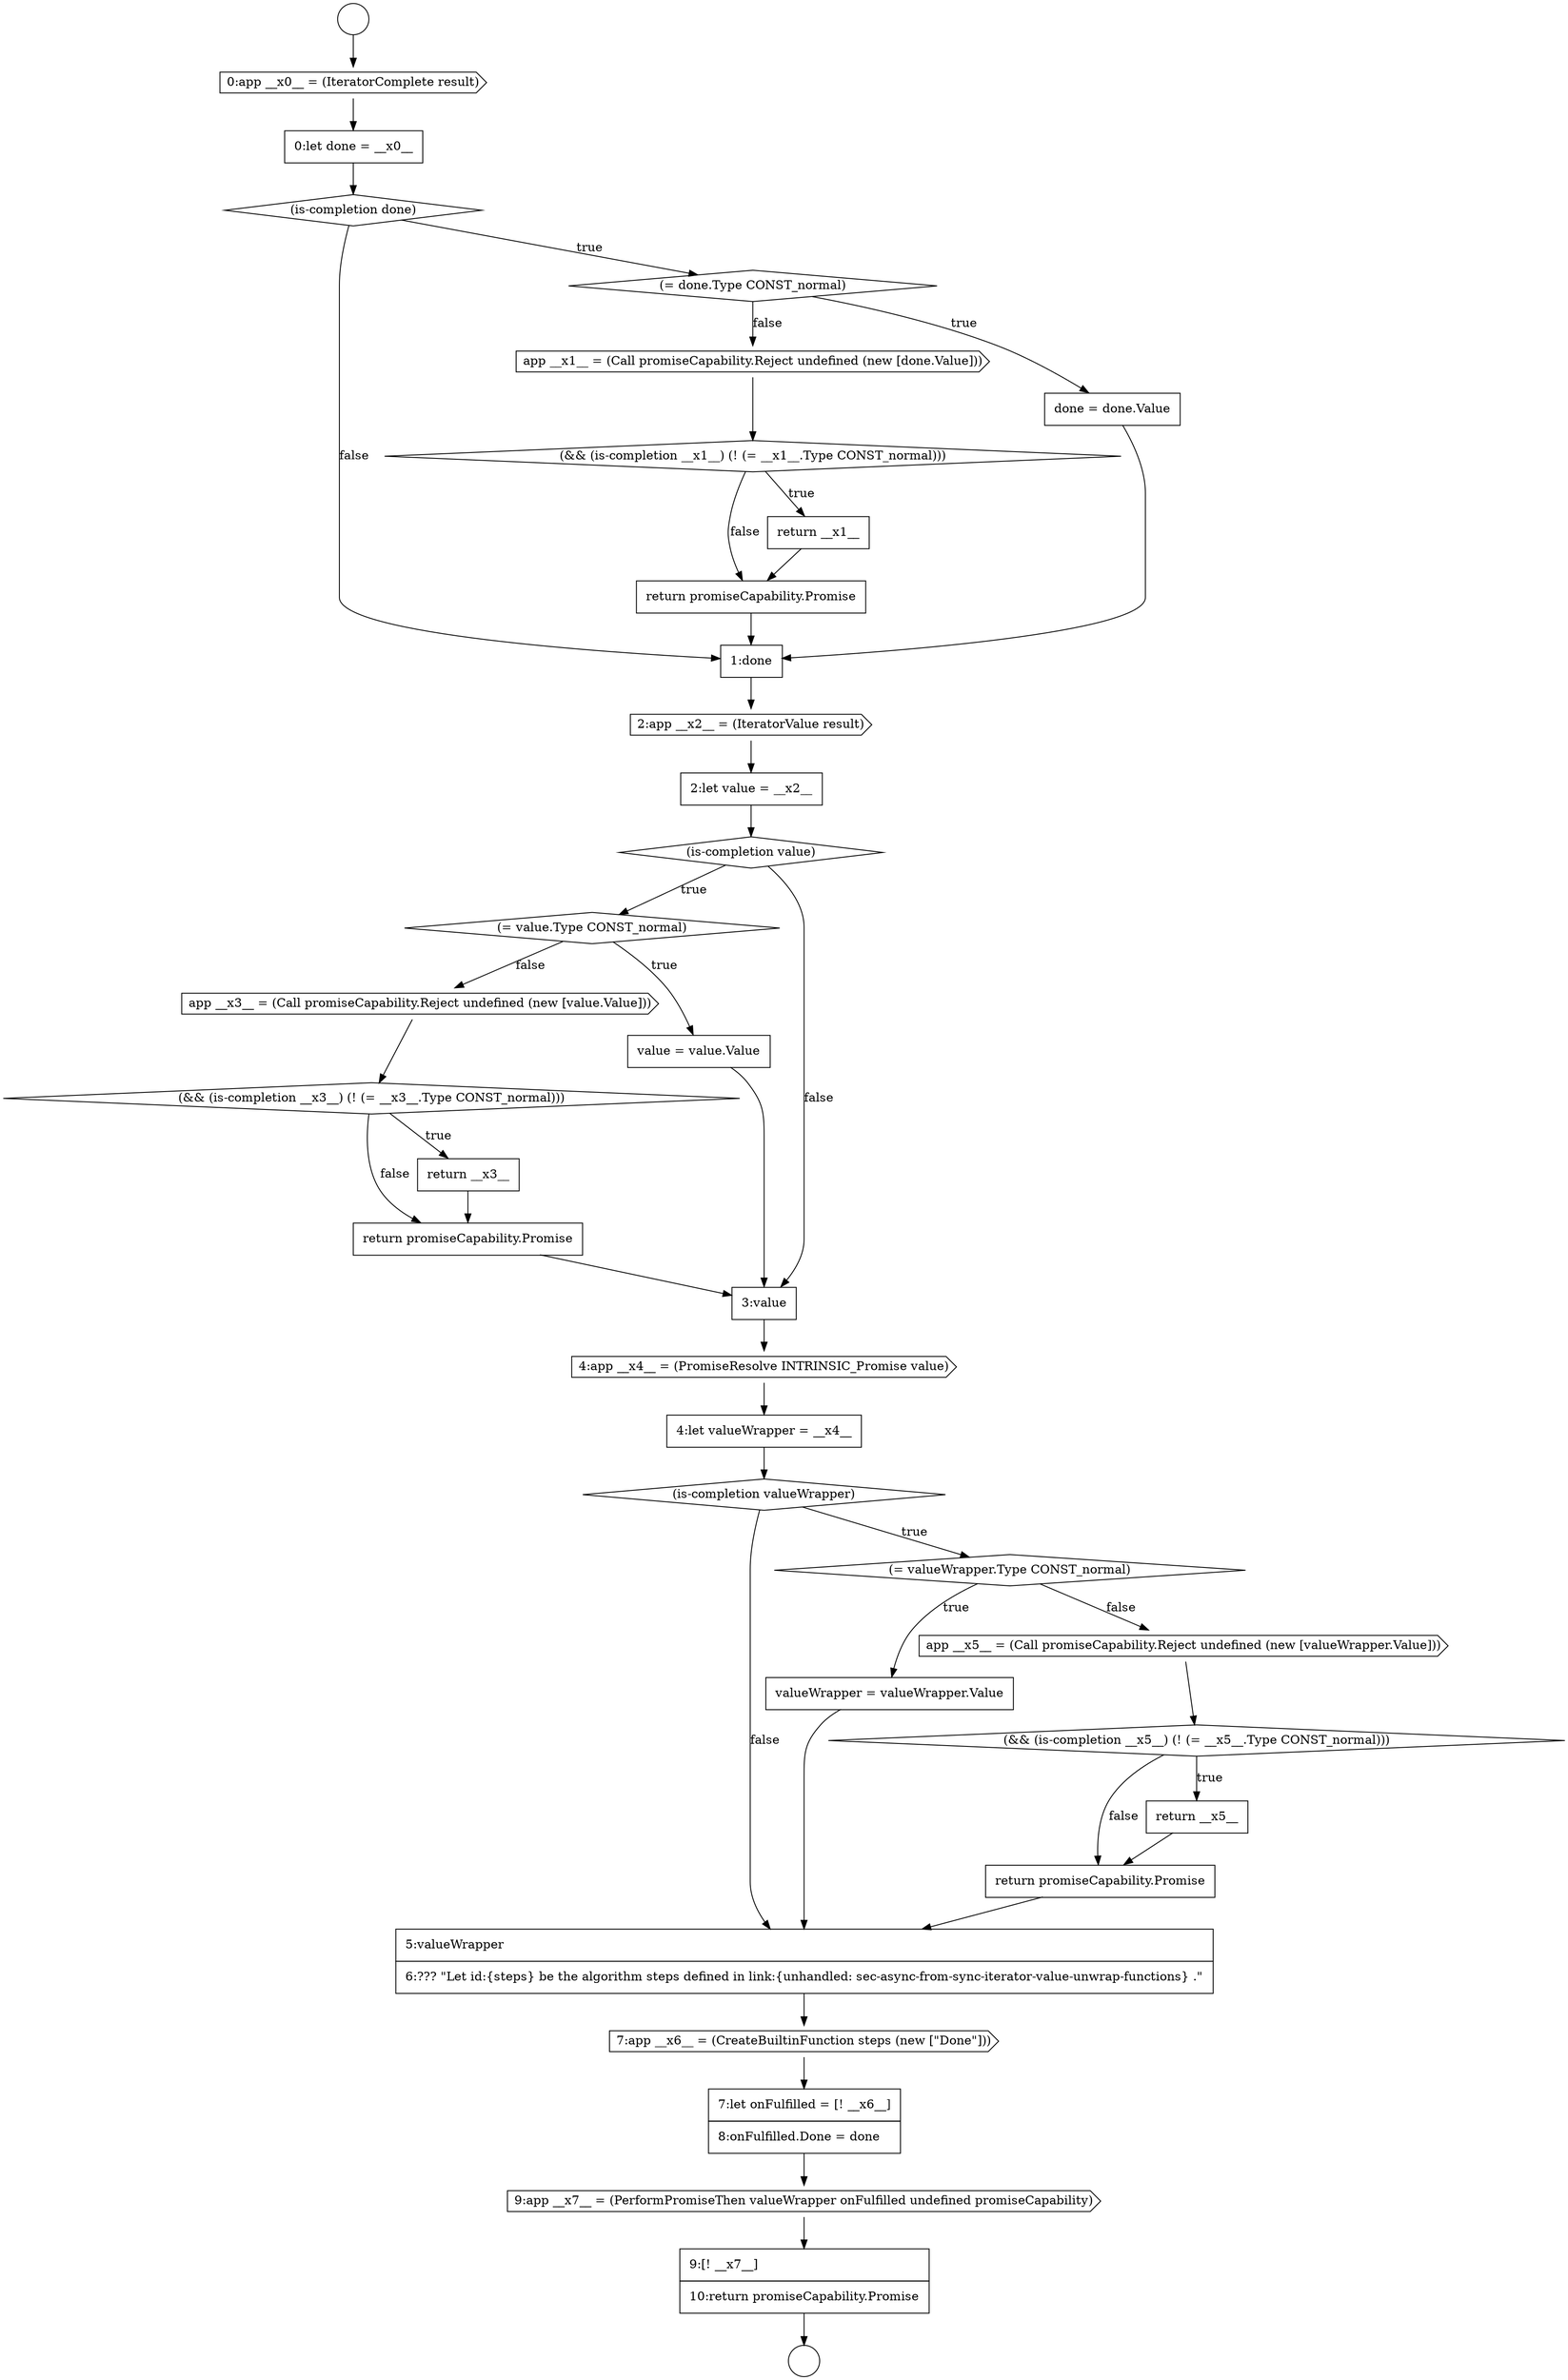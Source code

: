 digraph {
  node18442 [shape=none, margin=0, label=<<font color="black">
    <table border="0" cellborder="1" cellspacing="0" cellpadding="10">
      <tr><td align="left">1:done</td></tr>
    </table>
  </font>> color="black" fillcolor="white" style=filled]
  node18459 [shape=diamond, label=<<font color="black">(&amp;&amp; (is-completion __x5__) (! (= __x5__.Type CONST_normal)))</font>> color="black" fillcolor="white" style=filled]
  node18438 [shape=cds, label=<<font color="black">app __x1__ = (Call promiseCapability.Reject undefined (new [done.Value]))</font>> color="black" fillcolor="white" style=filled]
  node18463 [shape=cds, label=<<font color="black">7:app __x6__ = (CreateBuiltinFunction steps (new [&quot;Done&quot;]))</font>> color="black" fillcolor="white" style=filled]
  node18451 [shape=none, margin=0, label=<<font color="black">
    <table border="0" cellborder="1" cellspacing="0" cellpadding="10">
      <tr><td align="left">return promiseCapability.Promise</td></tr>
    </table>
  </font>> color="black" fillcolor="white" style=filled]
  node18446 [shape=diamond, label=<<font color="black">(= value.Type CONST_normal)</font>> color="black" fillcolor="white" style=filled]
  node18432 [shape=circle label=" " color="black" fillcolor="white" style=filled]
  node18441 [shape=none, margin=0, label=<<font color="black">
    <table border="0" cellborder="1" cellspacing="0" cellpadding="10">
      <tr><td align="left">return promiseCapability.Promise</td></tr>
    </table>
  </font>> color="black" fillcolor="white" style=filled]
  node18433 [shape=cds, label=<<font color="black">0:app __x0__ = (IteratorComplete result)</font>> color="black" fillcolor="white" style=filled]
  node18452 [shape=none, margin=0, label=<<font color="black">
    <table border="0" cellborder="1" cellspacing="0" cellpadding="10">
      <tr><td align="left">3:value</td></tr>
    </table>
  </font>> color="black" fillcolor="white" style=filled]
  node18455 [shape=diamond, label=<<font color="black">(is-completion valueWrapper)</font>> color="black" fillcolor="white" style=filled]
  node18461 [shape=none, margin=0, label=<<font color="black">
    <table border="0" cellborder="1" cellspacing="0" cellpadding="10">
      <tr><td align="left">return promiseCapability.Promise</td></tr>
    </table>
  </font>> color="black" fillcolor="white" style=filled]
  node18457 [shape=none, margin=0, label=<<font color="black">
    <table border="0" cellborder="1" cellspacing="0" cellpadding="10">
      <tr><td align="left">valueWrapper = valueWrapper.Value</td></tr>
    </table>
  </font>> color="black" fillcolor="white" style=filled]
  node18448 [shape=cds, label=<<font color="black">app __x3__ = (Call promiseCapability.Reject undefined (new [value.Value]))</font>> color="black" fillcolor="white" style=filled]
  node18466 [shape=none, margin=0, label=<<font color="black">
    <table border="0" cellborder="1" cellspacing="0" cellpadding="10">
      <tr><td align="left">9:[! __x7__]</td></tr>
      <tr><td align="left">10:return promiseCapability.Promise</td></tr>
    </table>
  </font>> color="black" fillcolor="white" style=filled]
  node18434 [shape=none, margin=0, label=<<font color="black">
    <table border="0" cellborder="1" cellspacing="0" cellpadding="10">
      <tr><td align="left">0:let done = __x0__</td></tr>
    </table>
  </font>> color="black" fillcolor="white" style=filled]
  node18449 [shape=diamond, label=<<font color="black">(&amp;&amp; (is-completion __x3__) (! (= __x3__.Type CONST_normal)))</font>> color="black" fillcolor="white" style=filled]
  node18454 [shape=none, margin=0, label=<<font color="black">
    <table border="0" cellborder="1" cellspacing="0" cellpadding="10">
      <tr><td align="left">4:let valueWrapper = __x4__</td></tr>
    </table>
  </font>> color="black" fillcolor="white" style=filled]
  node18435 [shape=diamond, label=<<font color="black">(is-completion done)</font>> color="black" fillcolor="white" style=filled]
  node18440 [shape=none, margin=0, label=<<font color="black">
    <table border="0" cellborder="1" cellspacing="0" cellpadding="10">
      <tr><td align="left">return __x1__</td></tr>
    </table>
  </font>> color="black" fillcolor="white" style=filled]
  node18437 [shape=none, margin=0, label=<<font color="black">
    <table border="0" cellborder="1" cellspacing="0" cellpadding="10">
      <tr><td align="left">done = done.Value</td></tr>
    </table>
  </font>> color="black" fillcolor="white" style=filled]
  node18436 [shape=diamond, label=<<font color="black">(= done.Type CONST_normal)</font>> color="black" fillcolor="white" style=filled]
  node18445 [shape=diamond, label=<<font color="black">(is-completion value)</font>> color="black" fillcolor="white" style=filled]
  node18458 [shape=cds, label=<<font color="black">app __x5__ = (Call promiseCapability.Reject undefined (new [valueWrapper.Value]))</font>> color="black" fillcolor="white" style=filled]
  node18465 [shape=cds, label=<<font color="black">9:app __x7__ = (PerformPromiseThen valueWrapper onFulfilled undefined promiseCapability)</font>> color="black" fillcolor="white" style=filled]
  node18462 [shape=none, margin=0, label=<<font color="black">
    <table border="0" cellborder="1" cellspacing="0" cellpadding="10">
      <tr><td align="left">5:valueWrapper</td></tr>
      <tr><td align="left">6:??? &quot;Let id:{steps} be the algorithm steps defined in link:{unhandled: sec-async-from-sync-iterator-value-unwrap-functions} .&quot;</td></tr>
    </table>
  </font>> color="black" fillcolor="white" style=filled]
  node18444 [shape=none, margin=0, label=<<font color="black">
    <table border="0" cellborder="1" cellspacing="0" cellpadding="10">
      <tr><td align="left">2:let value = __x2__</td></tr>
    </table>
  </font>> color="black" fillcolor="white" style=filled]
  node18431 [shape=circle label=" " color="black" fillcolor="white" style=filled]
  node18439 [shape=diamond, label=<<font color="black">(&amp;&amp; (is-completion __x1__) (! (= __x1__.Type CONST_normal)))</font>> color="black" fillcolor="white" style=filled]
  node18456 [shape=diamond, label=<<font color="black">(= valueWrapper.Type CONST_normal)</font>> color="black" fillcolor="white" style=filled]
  node18443 [shape=cds, label=<<font color="black">2:app __x2__ = (IteratorValue result)</font>> color="black" fillcolor="white" style=filled]
  node18460 [shape=none, margin=0, label=<<font color="black">
    <table border="0" cellborder="1" cellspacing="0" cellpadding="10">
      <tr><td align="left">return __x5__</td></tr>
    </table>
  </font>> color="black" fillcolor="white" style=filled]
  node18447 [shape=none, margin=0, label=<<font color="black">
    <table border="0" cellborder="1" cellspacing="0" cellpadding="10">
      <tr><td align="left">value = value.Value</td></tr>
    </table>
  </font>> color="black" fillcolor="white" style=filled]
  node18464 [shape=none, margin=0, label=<<font color="black">
    <table border="0" cellborder="1" cellspacing="0" cellpadding="10">
      <tr><td align="left">7:let onFulfilled = [! __x6__]</td></tr>
      <tr><td align="left">8:onFulfilled.Done = done</td></tr>
    </table>
  </font>> color="black" fillcolor="white" style=filled]
  node18453 [shape=cds, label=<<font color="black">4:app __x4__ = (PromiseResolve INTRINSIC_Promise value)</font>> color="black" fillcolor="white" style=filled]
  node18450 [shape=none, margin=0, label=<<font color="black">
    <table border="0" cellborder="1" cellspacing="0" cellpadding="10">
      <tr><td align="left">return __x3__</td></tr>
    </table>
  </font>> color="black" fillcolor="white" style=filled]
  node18450 -> node18451 [ color="black"]
  node18460 -> node18461 [ color="black"]
  node18454 -> node18455 [ color="black"]
  node18431 -> node18433 [ color="black"]
  node18435 -> node18436 [label=<<font color="black">true</font>> color="black"]
  node18435 -> node18442 [label=<<font color="black">false</font>> color="black"]
  node18434 -> node18435 [ color="black"]
  node18438 -> node18439 [ color="black"]
  node18453 -> node18454 [ color="black"]
  node18464 -> node18465 [ color="black"]
  node18459 -> node18460 [label=<<font color="black">true</font>> color="black"]
  node18459 -> node18461 [label=<<font color="black">false</font>> color="black"]
  node18466 -> node18432 [ color="black"]
  node18457 -> node18462 [ color="black"]
  node18463 -> node18464 [ color="black"]
  node18448 -> node18449 [ color="black"]
  node18433 -> node18434 [ color="black"]
  node18442 -> node18443 [ color="black"]
  node18440 -> node18441 [ color="black"]
  node18455 -> node18456 [label=<<font color="black">true</font>> color="black"]
  node18455 -> node18462 [label=<<font color="black">false</font>> color="black"]
  node18449 -> node18450 [label=<<font color="black">true</font>> color="black"]
  node18449 -> node18451 [label=<<font color="black">false</font>> color="black"]
  node18465 -> node18466 [ color="black"]
  node18446 -> node18447 [label=<<font color="black">true</font>> color="black"]
  node18446 -> node18448 [label=<<font color="black">false</font>> color="black"]
  node18436 -> node18437 [label=<<font color="black">true</font>> color="black"]
  node18436 -> node18438 [label=<<font color="black">false</font>> color="black"]
  node18444 -> node18445 [ color="black"]
  node18461 -> node18462 [ color="black"]
  node18437 -> node18442 [ color="black"]
  node18456 -> node18457 [label=<<font color="black">true</font>> color="black"]
  node18456 -> node18458 [label=<<font color="black">false</font>> color="black"]
  node18451 -> node18452 [ color="black"]
  node18447 -> node18452 [ color="black"]
  node18439 -> node18440 [label=<<font color="black">true</font>> color="black"]
  node18439 -> node18441 [label=<<font color="black">false</font>> color="black"]
  node18441 -> node18442 [ color="black"]
  node18443 -> node18444 [ color="black"]
  node18462 -> node18463 [ color="black"]
  node18445 -> node18446 [label=<<font color="black">true</font>> color="black"]
  node18445 -> node18452 [label=<<font color="black">false</font>> color="black"]
  node18452 -> node18453 [ color="black"]
  node18458 -> node18459 [ color="black"]
}
